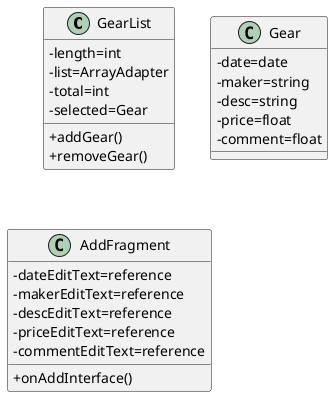 @startuml assignment1.plantuml
skinparam classAttributeIconSize 0
class GearList{
    -length=int
    -list=ArrayAdapter
    -total=int
    -selected=Gear
    +addGear()
    +removeGear()
}
class Gear{
    -date=date
    -maker=string
    -desc=string
    -price=float
    -comment=float
}
class AddFragment{
    -dateEditText=reference
    -makerEditText=reference
    -descEditText=reference
    -priceEditText=reference
    -commentEditText=reference
    +onAddInterface()
}
@enduml